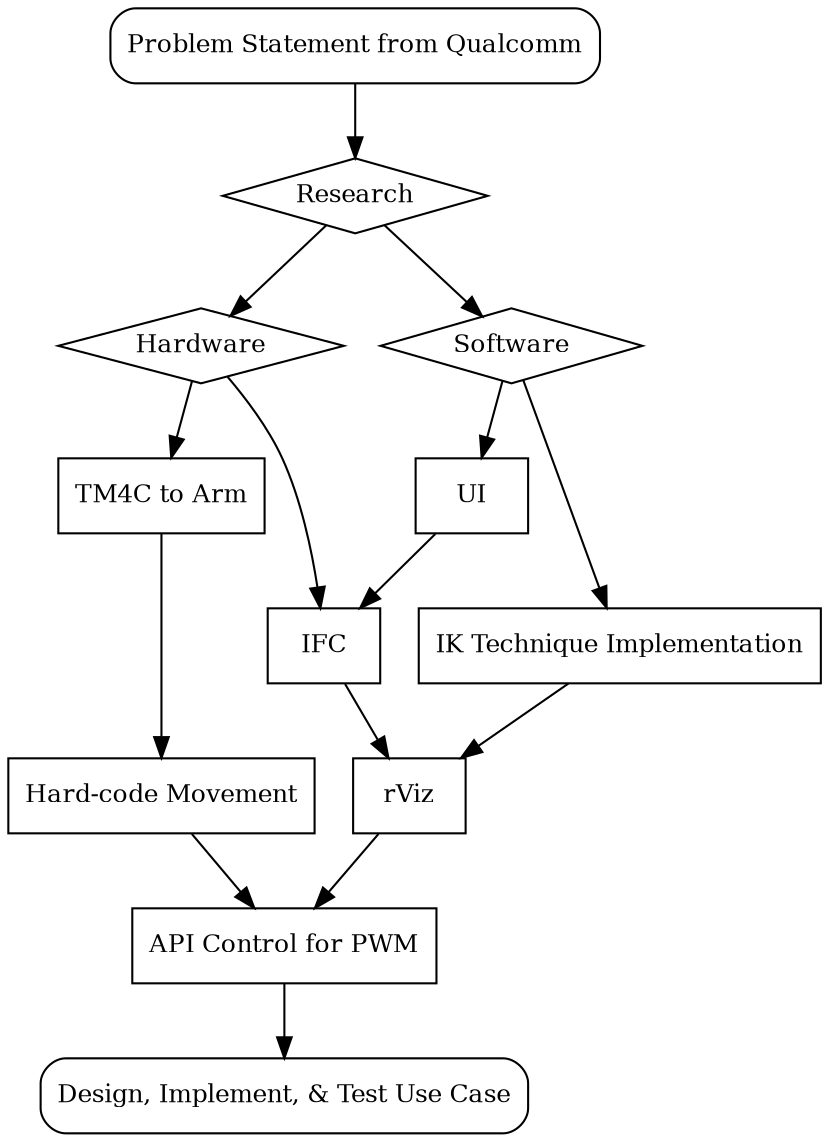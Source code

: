 digraph project_flowchart {

        graph [dpi=900]
        node [fontsize=12]
        concentrate=true

        node [shape=diamond] {
             research [label="Research"] {
                rank=same;
                hardware [label="Hardware"];
                software [label="Software"]
                }
             }
             
        node [shape=box] {
             start    [label="Problem Statement from Qualcomm", style=rounded]
             titoarm  [label="TM4C to Arm"]
             ifc      [label="IFC"]
             ui       [label="UI"]
             ik       [label="IK Technique Implementation"]
             rviz     [label="rViz"]
             hardcode [label="Hard-code Movement"]
             api      [label="API Control for PWM"]
             finish   [label="Design, Implement, & Test Use Case", style=rounded]
             }
             
        start -> research -> {hardware, software}

        hardware -> {titoarm, ifc}
        titoarm -> hardcode -> api

        software -> {ik, ui}
        ik -> rviz
        ui -> ifc -> rviz -> api -> finish

}